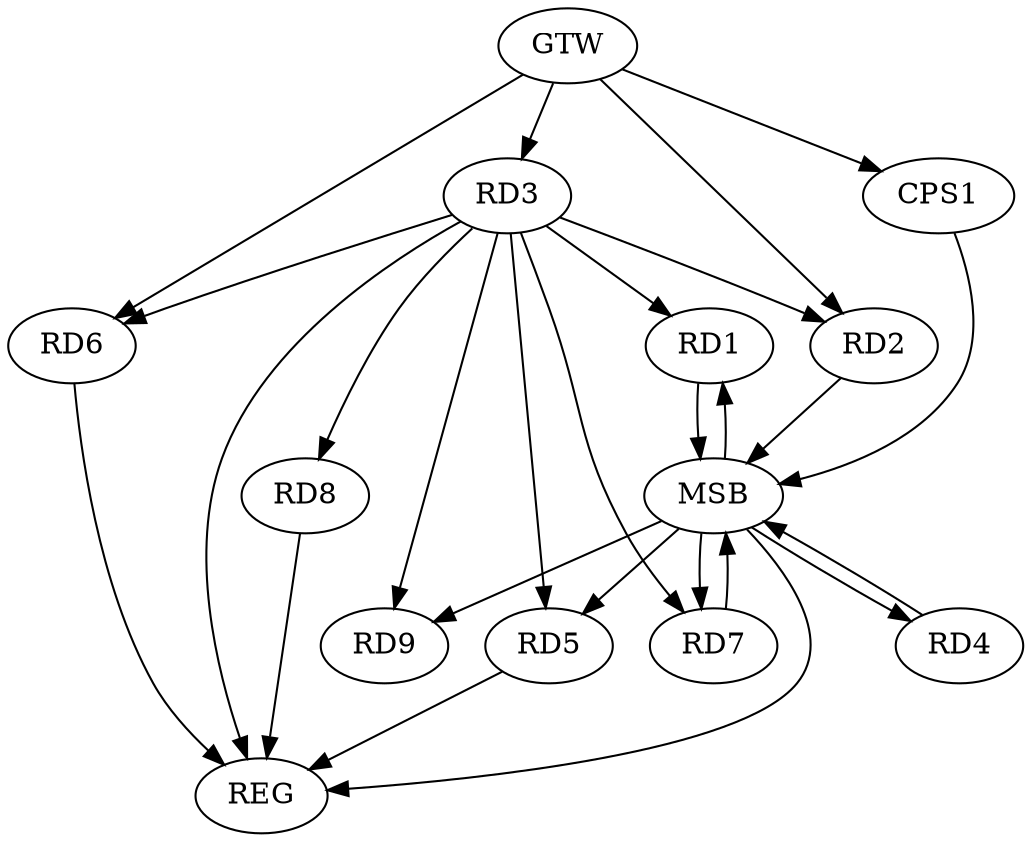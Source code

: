 strict digraph G {
  RD1 [ label="RD1" ];
  RD2 [ label="RD2" ];
  RD3 [ label="RD3" ];
  RD4 [ label="RD4" ];
  RD5 [ label="RD5" ];
  RD6 [ label="RD6" ];
  RD7 [ label="RD7" ];
  RD8 [ label="RD8" ];
  RD9 [ label="RD9" ];
  CPS1 [ label="CPS1" ];
  GTW [ label="GTW" ];
  REG [ label="REG" ];
  MSB [ label="MSB" ];
  RD3 -> RD7;
  GTW -> RD2;
  GTW -> RD3;
  GTW -> RD6;
  GTW -> CPS1;
  RD3 -> REG;
  RD5 -> REG;
  RD6 -> REG;
  RD8 -> REG;
  RD1 -> MSB;
  MSB -> REG;
  RD2 -> MSB;
  MSB -> RD4;
  MSB -> RD5;
  MSB -> RD9;
  RD4 -> MSB;
  MSB -> RD1;
  RD7 -> MSB;
  CPS1 -> MSB;
  MSB -> RD7;
  RD3 -> RD1;
  RD3 -> RD9;
  RD3 -> RD8;
  RD3 -> RD2;
  RD3 -> RD6;
  RD3 -> RD5;
}
